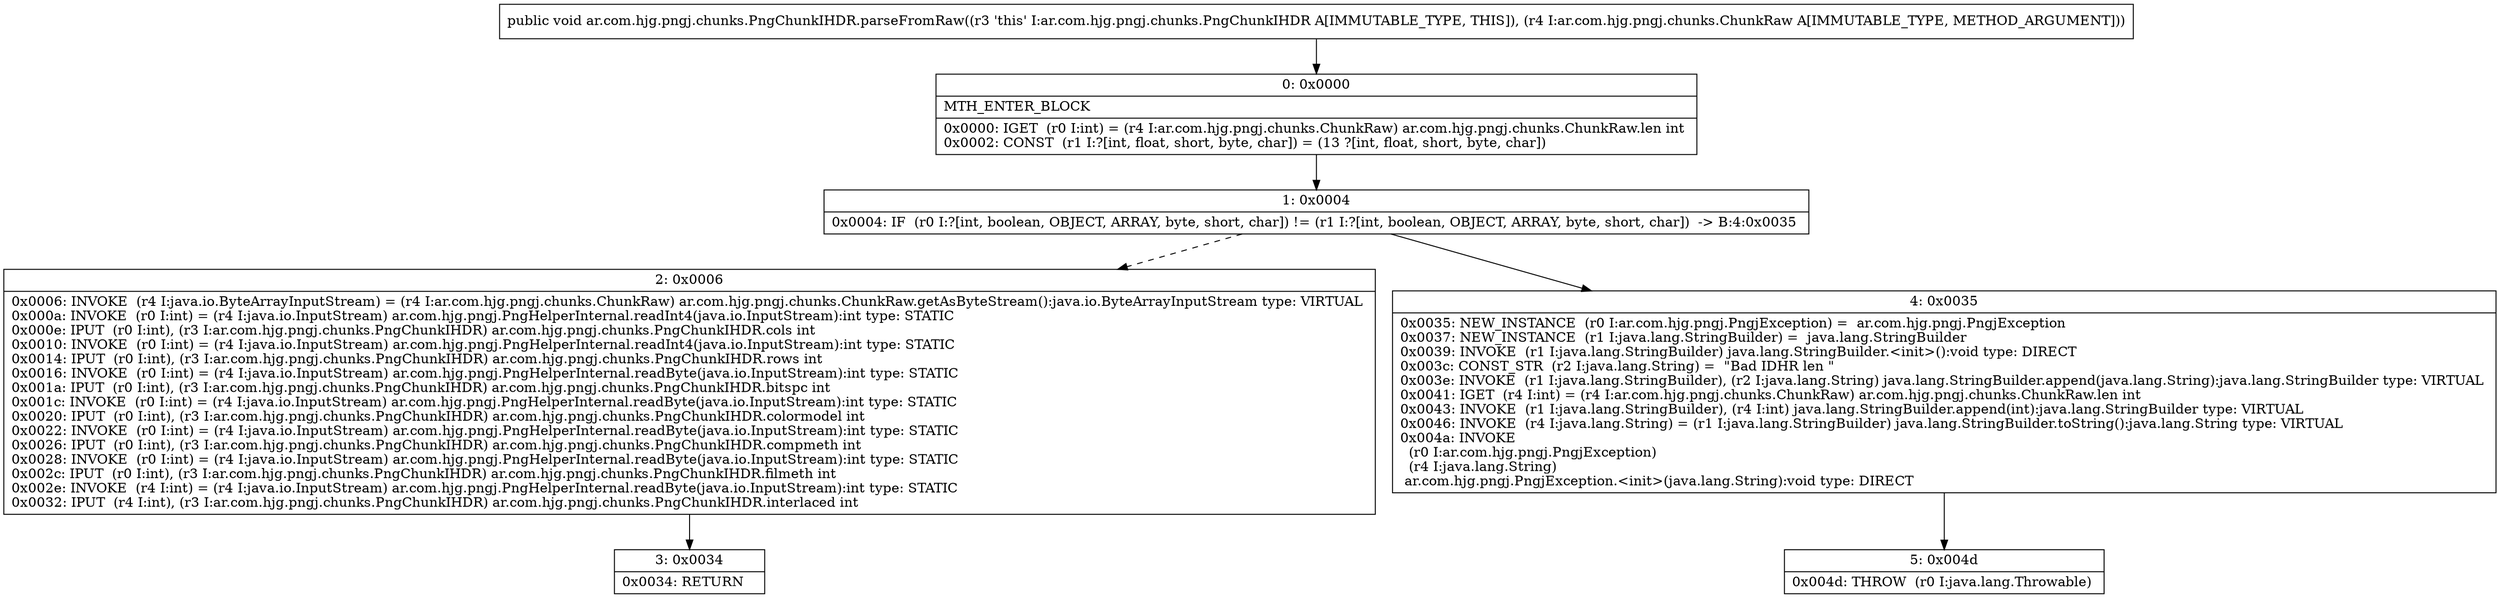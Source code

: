 digraph "CFG forar.com.hjg.pngj.chunks.PngChunkIHDR.parseFromRaw(Lar\/com\/hjg\/pngj\/chunks\/ChunkRaw;)V" {
Node_0 [shape=record,label="{0\:\ 0x0000|MTH_ENTER_BLOCK\l|0x0000: IGET  (r0 I:int) = (r4 I:ar.com.hjg.pngj.chunks.ChunkRaw) ar.com.hjg.pngj.chunks.ChunkRaw.len int \l0x0002: CONST  (r1 I:?[int, float, short, byte, char]) = (13 ?[int, float, short, byte, char]) \l}"];
Node_1 [shape=record,label="{1\:\ 0x0004|0x0004: IF  (r0 I:?[int, boolean, OBJECT, ARRAY, byte, short, char]) != (r1 I:?[int, boolean, OBJECT, ARRAY, byte, short, char])  \-\> B:4:0x0035 \l}"];
Node_2 [shape=record,label="{2\:\ 0x0006|0x0006: INVOKE  (r4 I:java.io.ByteArrayInputStream) = (r4 I:ar.com.hjg.pngj.chunks.ChunkRaw) ar.com.hjg.pngj.chunks.ChunkRaw.getAsByteStream():java.io.ByteArrayInputStream type: VIRTUAL \l0x000a: INVOKE  (r0 I:int) = (r4 I:java.io.InputStream) ar.com.hjg.pngj.PngHelperInternal.readInt4(java.io.InputStream):int type: STATIC \l0x000e: IPUT  (r0 I:int), (r3 I:ar.com.hjg.pngj.chunks.PngChunkIHDR) ar.com.hjg.pngj.chunks.PngChunkIHDR.cols int \l0x0010: INVOKE  (r0 I:int) = (r4 I:java.io.InputStream) ar.com.hjg.pngj.PngHelperInternal.readInt4(java.io.InputStream):int type: STATIC \l0x0014: IPUT  (r0 I:int), (r3 I:ar.com.hjg.pngj.chunks.PngChunkIHDR) ar.com.hjg.pngj.chunks.PngChunkIHDR.rows int \l0x0016: INVOKE  (r0 I:int) = (r4 I:java.io.InputStream) ar.com.hjg.pngj.PngHelperInternal.readByte(java.io.InputStream):int type: STATIC \l0x001a: IPUT  (r0 I:int), (r3 I:ar.com.hjg.pngj.chunks.PngChunkIHDR) ar.com.hjg.pngj.chunks.PngChunkIHDR.bitspc int \l0x001c: INVOKE  (r0 I:int) = (r4 I:java.io.InputStream) ar.com.hjg.pngj.PngHelperInternal.readByte(java.io.InputStream):int type: STATIC \l0x0020: IPUT  (r0 I:int), (r3 I:ar.com.hjg.pngj.chunks.PngChunkIHDR) ar.com.hjg.pngj.chunks.PngChunkIHDR.colormodel int \l0x0022: INVOKE  (r0 I:int) = (r4 I:java.io.InputStream) ar.com.hjg.pngj.PngHelperInternal.readByte(java.io.InputStream):int type: STATIC \l0x0026: IPUT  (r0 I:int), (r3 I:ar.com.hjg.pngj.chunks.PngChunkIHDR) ar.com.hjg.pngj.chunks.PngChunkIHDR.compmeth int \l0x0028: INVOKE  (r0 I:int) = (r4 I:java.io.InputStream) ar.com.hjg.pngj.PngHelperInternal.readByte(java.io.InputStream):int type: STATIC \l0x002c: IPUT  (r0 I:int), (r3 I:ar.com.hjg.pngj.chunks.PngChunkIHDR) ar.com.hjg.pngj.chunks.PngChunkIHDR.filmeth int \l0x002e: INVOKE  (r4 I:int) = (r4 I:java.io.InputStream) ar.com.hjg.pngj.PngHelperInternal.readByte(java.io.InputStream):int type: STATIC \l0x0032: IPUT  (r4 I:int), (r3 I:ar.com.hjg.pngj.chunks.PngChunkIHDR) ar.com.hjg.pngj.chunks.PngChunkIHDR.interlaced int \l}"];
Node_3 [shape=record,label="{3\:\ 0x0034|0x0034: RETURN   \l}"];
Node_4 [shape=record,label="{4\:\ 0x0035|0x0035: NEW_INSTANCE  (r0 I:ar.com.hjg.pngj.PngjException) =  ar.com.hjg.pngj.PngjException \l0x0037: NEW_INSTANCE  (r1 I:java.lang.StringBuilder) =  java.lang.StringBuilder \l0x0039: INVOKE  (r1 I:java.lang.StringBuilder) java.lang.StringBuilder.\<init\>():void type: DIRECT \l0x003c: CONST_STR  (r2 I:java.lang.String) =  \"Bad IDHR len \" \l0x003e: INVOKE  (r1 I:java.lang.StringBuilder), (r2 I:java.lang.String) java.lang.StringBuilder.append(java.lang.String):java.lang.StringBuilder type: VIRTUAL \l0x0041: IGET  (r4 I:int) = (r4 I:ar.com.hjg.pngj.chunks.ChunkRaw) ar.com.hjg.pngj.chunks.ChunkRaw.len int \l0x0043: INVOKE  (r1 I:java.lang.StringBuilder), (r4 I:int) java.lang.StringBuilder.append(int):java.lang.StringBuilder type: VIRTUAL \l0x0046: INVOKE  (r4 I:java.lang.String) = (r1 I:java.lang.StringBuilder) java.lang.StringBuilder.toString():java.lang.String type: VIRTUAL \l0x004a: INVOKE  \l  (r0 I:ar.com.hjg.pngj.PngjException)\l  (r4 I:java.lang.String)\l ar.com.hjg.pngj.PngjException.\<init\>(java.lang.String):void type: DIRECT \l}"];
Node_5 [shape=record,label="{5\:\ 0x004d|0x004d: THROW  (r0 I:java.lang.Throwable) \l}"];
MethodNode[shape=record,label="{public void ar.com.hjg.pngj.chunks.PngChunkIHDR.parseFromRaw((r3 'this' I:ar.com.hjg.pngj.chunks.PngChunkIHDR A[IMMUTABLE_TYPE, THIS]), (r4 I:ar.com.hjg.pngj.chunks.ChunkRaw A[IMMUTABLE_TYPE, METHOD_ARGUMENT])) }"];
MethodNode -> Node_0;
Node_0 -> Node_1;
Node_1 -> Node_2[style=dashed];
Node_1 -> Node_4;
Node_2 -> Node_3;
Node_4 -> Node_5;
}

